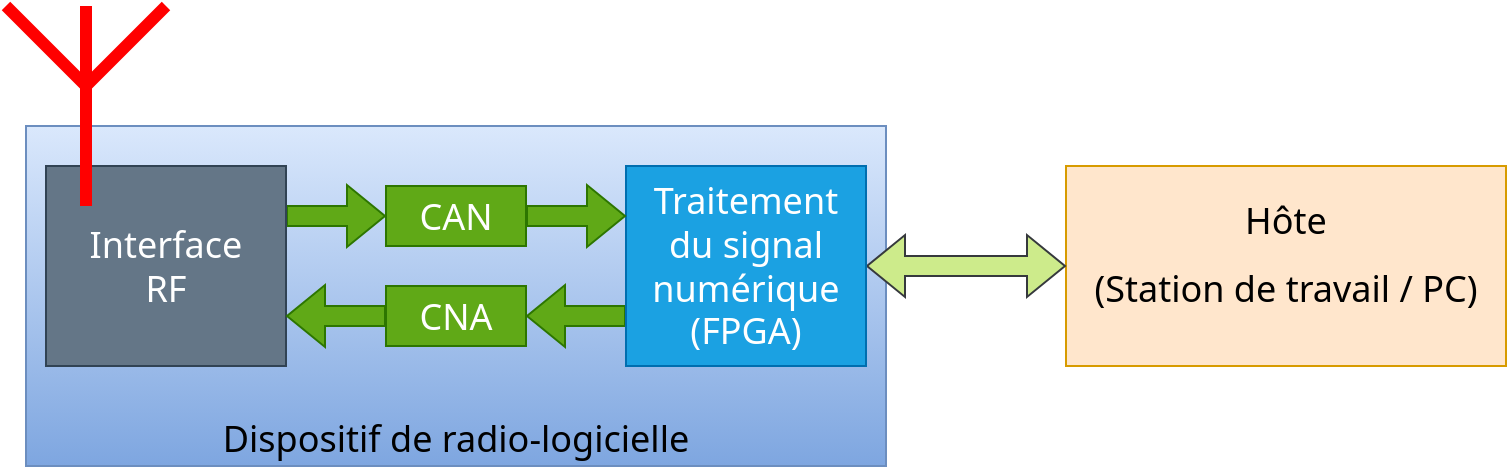 <mxfile version="20.7.4" type="device"><diagram id="f1_JLGkuIbGTMyNNSpGU" name="Page-1"><mxGraphModel dx="1434" dy="851" grid="1" gridSize="10" guides="1" tooltips="1" connect="1" arrows="1" fold="1" page="1" pageScale="1" pageWidth="1169" pageHeight="827" math="0" shadow="0"><root><mxCell id="0"/><mxCell id="1" parent="0"/><mxCell id="_G0lSe-03eaL7M1GBOGY-1" value="&lt;font style=&quot;font-size: 18px;&quot;&gt;Hôte&lt;br&gt;(Station de travail / PC)&lt;/font&gt;" style="rounded=0;whiteSpace=wrap;html=1;fillColor=#ffe6cc;strokeColor=#d79b00;fontFamily=Noto Sans;fontSize=28;align=center;verticalAlign=top;horizontal=1;" parent="1" vertex="1"><mxGeometry x="660" y="140" width="220" height="100" as="geometry"/></mxCell><mxCell id="_G0lSe-03eaL7M1GBOGY-2" value="Dispositif de radio-logicielle" style="rounded=0;whiteSpace=wrap;html=1;fontFamily=Noto Sans;fontSize=18;fillColor=#dae8fc;strokeColor=#6c8ebf;gradientColor=#7ea6e0;verticalAlign=bottom;" parent="1" vertex="1"><mxGeometry x="140" y="120" width="430" height="170" as="geometry"/></mxCell><mxCell id="_G0lSe-03eaL7M1GBOGY-10" style="edgeStyle=orthogonalEdgeStyle;shape=flexArrow;rounded=0;orthogonalLoop=1;jettySize=auto;html=1;exitX=1;exitY=0.25;exitDx=0;exitDy=0;entryX=0;entryY=0.5;entryDx=0;entryDy=0;fontFamily=Noto Sans;fontSize=18;startArrow=none;startFill=0;fillColor=#60a917;strokeColor=#2D7600;" parent="1" source="_G0lSe-03eaL7M1GBOGY-3" target="_G0lSe-03eaL7M1GBOGY-9" edge="1"><mxGeometry relative="1" as="geometry"/></mxCell><mxCell id="_G0lSe-03eaL7M1GBOGY-3" value="Interface&lt;br&gt;RF" style="rounded=0;whiteSpace=wrap;html=1;fontFamily=Noto Sans;fontSize=18;fillColor=#647687;fontColor=#ffffff;strokeColor=#314354;verticalAlign=middle;" parent="1" vertex="1"><mxGeometry x="150" y="140" width="120" height="100" as="geometry"/></mxCell><mxCell id="_G0lSe-03eaL7M1GBOGY-8" style="edgeStyle=orthogonalEdgeStyle;rounded=0;orthogonalLoop=1;jettySize=auto;html=1;exitX=1;exitY=0.5;exitDx=0;exitDy=0;entryX=0;entryY=0.5;entryDx=0;entryDy=0;fontFamily=Noto Sans;fontSize=18;shape=flexArrow;startArrow=block;fillColor=#cdeb8b;strokeColor=#36393d;" parent="1" source="_G0lSe-03eaL7M1GBOGY-4" target="_G0lSe-03eaL7M1GBOGY-1" edge="1"><mxGeometry relative="1" as="geometry"/></mxCell><mxCell id="_G0lSe-03eaL7M1GBOGY-13" style="edgeStyle=orthogonalEdgeStyle;shape=flexArrow;rounded=0;orthogonalLoop=1;jettySize=auto;html=1;exitX=0;exitY=0.75;exitDx=0;exitDy=0;entryX=1;entryY=0.5;entryDx=0;entryDy=0;fontFamily=Noto Sans;fontSize=18;startArrow=none;startFill=0;fillColor=#60a917;strokeColor=#2D7600;" parent="1" source="_G0lSe-03eaL7M1GBOGY-4" target="_G0lSe-03eaL7M1GBOGY-12" edge="1"><mxGeometry relative="1" as="geometry"/></mxCell><mxCell id="_G0lSe-03eaL7M1GBOGY-4" value="Traitement du signal numérique&lt;br&gt;(FPGA)" style="rounded=0;whiteSpace=wrap;html=1;fontFamily=Noto Sans;fontSize=18;fillColor=#1ba1e2;fontColor=#ffffff;strokeColor=#006EAF;" parent="1" vertex="1"><mxGeometry x="440" y="140" width="120" height="100" as="geometry"/></mxCell><mxCell id="_G0lSe-03eaL7M1GBOGY-11" style="edgeStyle=orthogonalEdgeStyle;shape=flexArrow;rounded=0;orthogonalLoop=1;jettySize=auto;html=1;exitX=1;exitY=0.5;exitDx=0;exitDy=0;entryX=0;entryY=0.25;entryDx=0;entryDy=0;fontFamily=Noto Sans;fontSize=18;startArrow=none;startFill=0;fillColor=#60a917;strokeColor=#2D7600;" parent="1" source="_G0lSe-03eaL7M1GBOGY-9" target="_G0lSe-03eaL7M1GBOGY-4" edge="1"><mxGeometry relative="1" as="geometry"/></mxCell><mxCell id="_G0lSe-03eaL7M1GBOGY-9" value="CAN" style="rounded=0;whiteSpace=wrap;html=1;fontFamily=Noto Sans;fontSize=18;fillColor=#60a917;strokeColor=#2D7600;fontColor=#ffffff;" parent="1" vertex="1"><mxGeometry x="320" y="150" width="70" height="30" as="geometry"/></mxCell><mxCell id="_G0lSe-03eaL7M1GBOGY-14" style="edgeStyle=orthogonalEdgeStyle;shape=flexArrow;rounded=0;orthogonalLoop=1;jettySize=auto;html=1;exitX=0;exitY=0.5;exitDx=0;exitDy=0;entryX=1;entryY=0.75;entryDx=0;entryDy=0;fontFamily=Noto Sans;fontSize=18;startArrow=none;startFill=0;fillColor=#60a917;strokeColor=#2D7600;" parent="1" source="_G0lSe-03eaL7M1GBOGY-12" target="_G0lSe-03eaL7M1GBOGY-3" edge="1"><mxGeometry relative="1" as="geometry"/></mxCell><mxCell id="_G0lSe-03eaL7M1GBOGY-12" value="CNA" style="rounded=0;whiteSpace=wrap;html=1;fontFamily=Noto Sans;fontSize=18;fillColor=#60a917;strokeColor=#2D7600;fontColor=#ffffff;" parent="1" vertex="1"><mxGeometry x="320" y="200" width="70" height="30" as="geometry"/></mxCell><mxCell id="_G0lSe-03eaL7M1GBOGY-16" value="" style="verticalLabelPosition=bottom;shadow=0;dashed=0;align=center;html=1;verticalAlign=top;shape=mxgraph.electrical.radio.aerial_-_antenna_1;fontFamily=Noto Sans;fontSize=18;strokeWidth=6;fillColor=#e51400;strokeColor=#FF0000;fontColor=#ffffff;perimeterSpacing=0;" parent="1" vertex="1"><mxGeometry x="130" y="60" width="80" height="100" as="geometry"/></mxCell></root></mxGraphModel></diagram></mxfile>